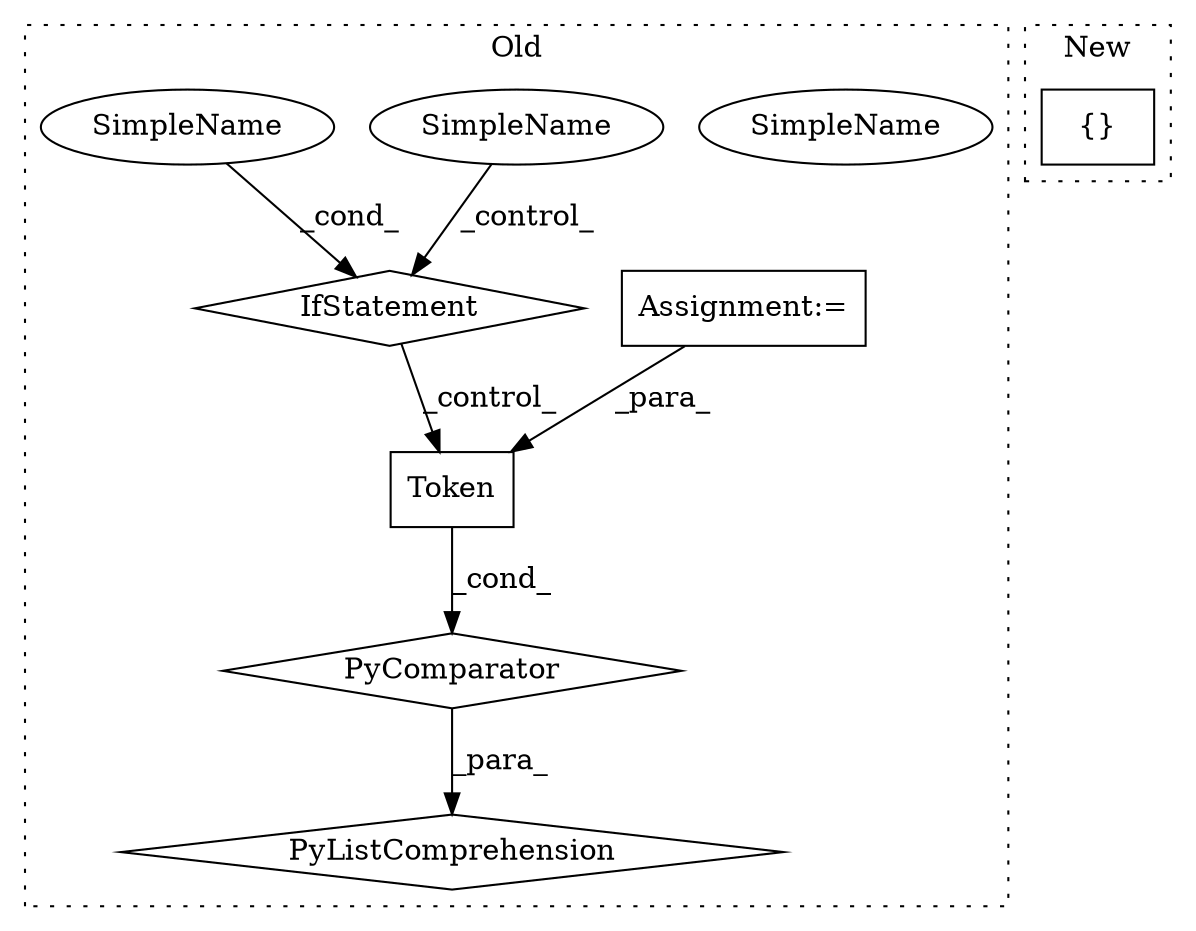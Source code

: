 digraph G {
subgraph cluster0 {
1 [label="Token" a="32" s="498,508" l="6,1" shape="box"];
3 [label="Assignment:=" a="7" s="681" l="37" shape="box"];
4 [label="IfStatement" a="25" s="573" l="42" shape="diamond"];
5 [label="SimpleName" a="42" s="610" l="5" shape="ellipse"];
6 [label="PyListComprehension" a="109" s="498" l="241" shape="diamond"];
7 [label="PyComparator" a="113" s="681" l="37" shape="diamond"];
8 [label="SimpleName" a="42" s="713" l="5" shape="ellipse"];
9 [label="SimpleName" a="42" s="610" l="5" shape="ellipse"];
label = "Old";
style="dotted";
}
subgraph cluster1 {
2 [label="{}" a="4" s="666" l="2" shape="box"];
label = "New";
style="dotted";
}
1 -> 7 [label="_cond_"];
3 -> 1 [label="_para_"];
4 -> 1 [label="_control_"];
7 -> 6 [label="_para_"];
8 -> 4 [label="_control_"];
9 -> 4 [label="_cond_"];
}